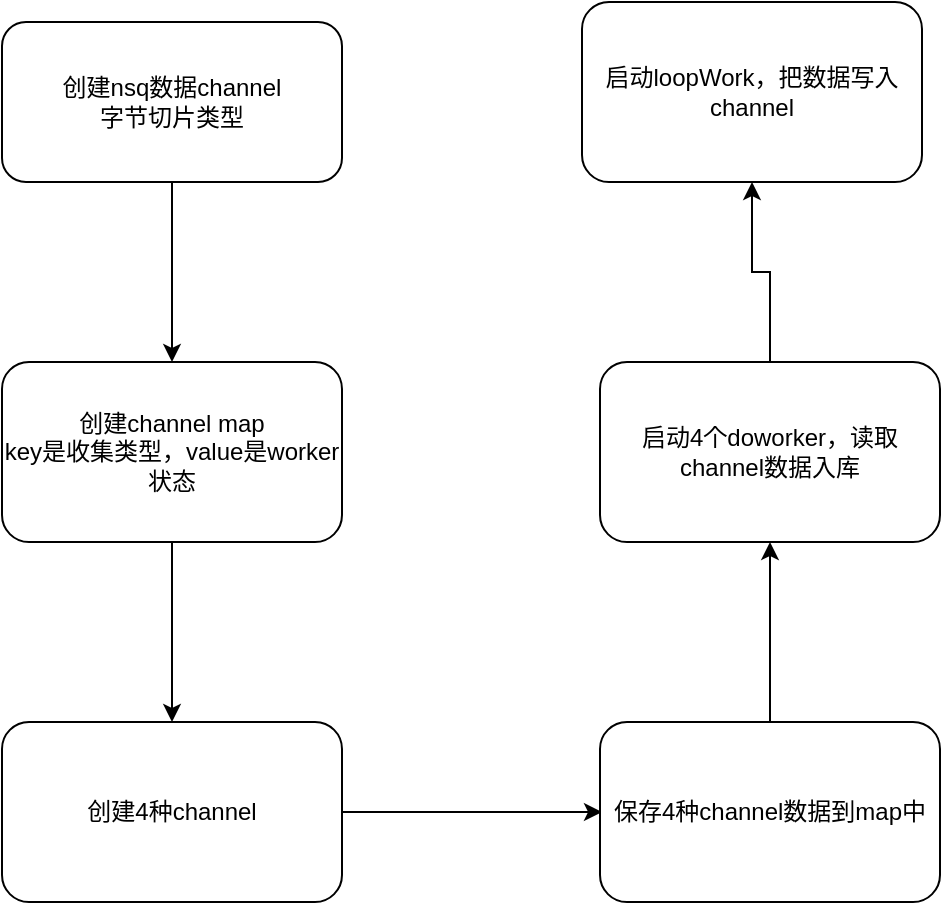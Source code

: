 <mxfile version="20.2.4" type="github"><diagram id="6x4JSFgswhRr4RaOsJmT" name="第 1 页"><mxGraphModel dx="1422" dy="794" grid="1" gridSize="10" guides="1" tooltips="1" connect="1" arrows="1" fold="1" page="1" pageScale="1" pageWidth="827" pageHeight="1169" math="0" shadow="0"><root><mxCell id="0"/><mxCell id="1" parent="0"/><mxCell id="BKNY53EXlHOiuIvxEiho-2" style="edgeStyle=orthogonalEdgeStyle;rounded=0;orthogonalLoop=1;jettySize=auto;html=1;" parent="1" source="l64j3VbxqzVPAkSA82-R-4" target="BKNY53EXlHOiuIvxEiho-3" edge="1"><mxGeometry relative="1" as="geometry"><mxPoint x="370" y="250" as="targetPoint"/></mxGeometry></mxCell><mxCell id="l64j3VbxqzVPAkSA82-R-4" value="创建nsq数据channel&lt;br&gt;字节切片类型" style="rounded=1;whiteSpace=wrap;html=1;" parent="1" vertex="1"><mxGeometry x="260" y="110" width="170" height="80" as="geometry"/></mxCell><mxCell id="BKNY53EXlHOiuIvxEiho-4" style="edgeStyle=orthogonalEdgeStyle;rounded=0;orthogonalLoop=1;jettySize=auto;html=1;entryX=0.5;entryY=0;entryDx=0;entryDy=0;entryPerimeter=0;" parent="1" source="BKNY53EXlHOiuIvxEiho-3" edge="1"><mxGeometry relative="1" as="geometry"><mxPoint x="345" y="460" as="targetPoint"/></mxGeometry></mxCell><mxCell id="BKNY53EXlHOiuIvxEiho-3" value="创建channel map&lt;br&gt;key是收集类型，value是worker状态" style="rounded=1;whiteSpace=wrap;html=1;" parent="1" vertex="1"><mxGeometry x="260" y="280" width="170" height="90" as="geometry"/></mxCell><mxCell id="BKNY53EXlHOiuIvxEiho-12" style="edgeStyle=orthogonalEdgeStyle;rounded=0;orthogonalLoop=1;jettySize=auto;html=1;" parent="1" source="BKNY53EXlHOiuIvxEiho-11" edge="1"><mxGeometry relative="1" as="geometry"><mxPoint x="560" y="505" as="targetPoint"/></mxGeometry></mxCell><mxCell id="BKNY53EXlHOiuIvxEiho-11" value="创建4种channel" style="rounded=1;whiteSpace=wrap;html=1;" parent="1" vertex="1"><mxGeometry x="260" y="460" width="170" height="90" as="geometry"/></mxCell><mxCell id="BKNY53EXlHOiuIvxEiho-15" style="edgeStyle=orthogonalEdgeStyle;rounded=0;orthogonalLoop=1;jettySize=auto;html=1;entryX=0.5;entryY=1;entryDx=0;entryDy=0;" parent="1" source="BKNY53EXlHOiuIvxEiho-13" target="BKNY53EXlHOiuIvxEiho-14" edge="1"><mxGeometry relative="1" as="geometry"/></mxCell><mxCell id="BKNY53EXlHOiuIvxEiho-13" value="保存4种channel数据到map中" style="rounded=1;whiteSpace=wrap;html=1;" parent="1" vertex="1"><mxGeometry x="559" y="460" width="170" height="90" as="geometry"/></mxCell><mxCell id="BKNY53EXlHOiuIvxEiho-17" style="edgeStyle=orthogonalEdgeStyle;rounded=0;orthogonalLoop=1;jettySize=auto;html=1;entryX=0.5;entryY=1;entryDx=0;entryDy=0;" parent="1" source="BKNY53EXlHOiuIvxEiho-14" target="BKNY53EXlHOiuIvxEiho-16" edge="1"><mxGeometry relative="1" as="geometry"/></mxCell><mxCell id="BKNY53EXlHOiuIvxEiho-14" value="启动4个doworker，读取channel数据入库" style="rounded=1;whiteSpace=wrap;html=1;" parent="1" vertex="1"><mxGeometry x="559" y="280" width="170" height="90" as="geometry"/></mxCell><mxCell id="BKNY53EXlHOiuIvxEiho-16" value="启动loopWork，把数据写入channel" style="rounded=1;whiteSpace=wrap;html=1;" parent="1" vertex="1"><mxGeometry x="550" y="100" width="170" height="90" as="geometry"/></mxCell></root></mxGraphModel></diagram></mxfile>